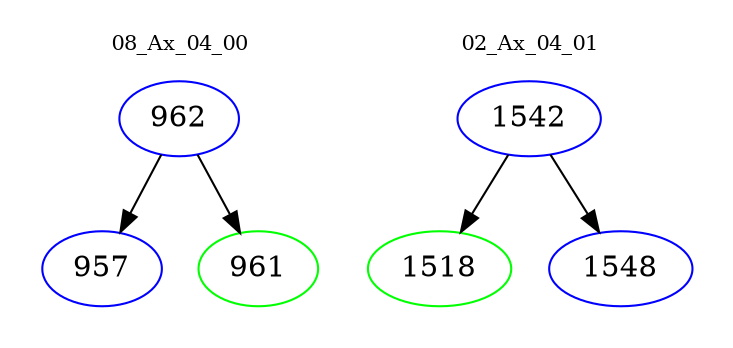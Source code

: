 digraph{
subgraph cluster_0 {
color = white
label = "08_Ax_04_00";
fontsize=10;
T0_962 [label="962", color="blue"]
T0_962 -> T0_957 [color="black"]
T0_957 [label="957", color="blue"]
T0_962 -> T0_961 [color="black"]
T0_961 [label="961", color="green"]
}
subgraph cluster_1 {
color = white
label = "02_Ax_04_01";
fontsize=10;
T1_1542 [label="1542", color="blue"]
T1_1542 -> T1_1518 [color="black"]
T1_1518 [label="1518", color="green"]
T1_1542 -> T1_1548 [color="black"]
T1_1548 [label="1548", color="blue"]
}
}
